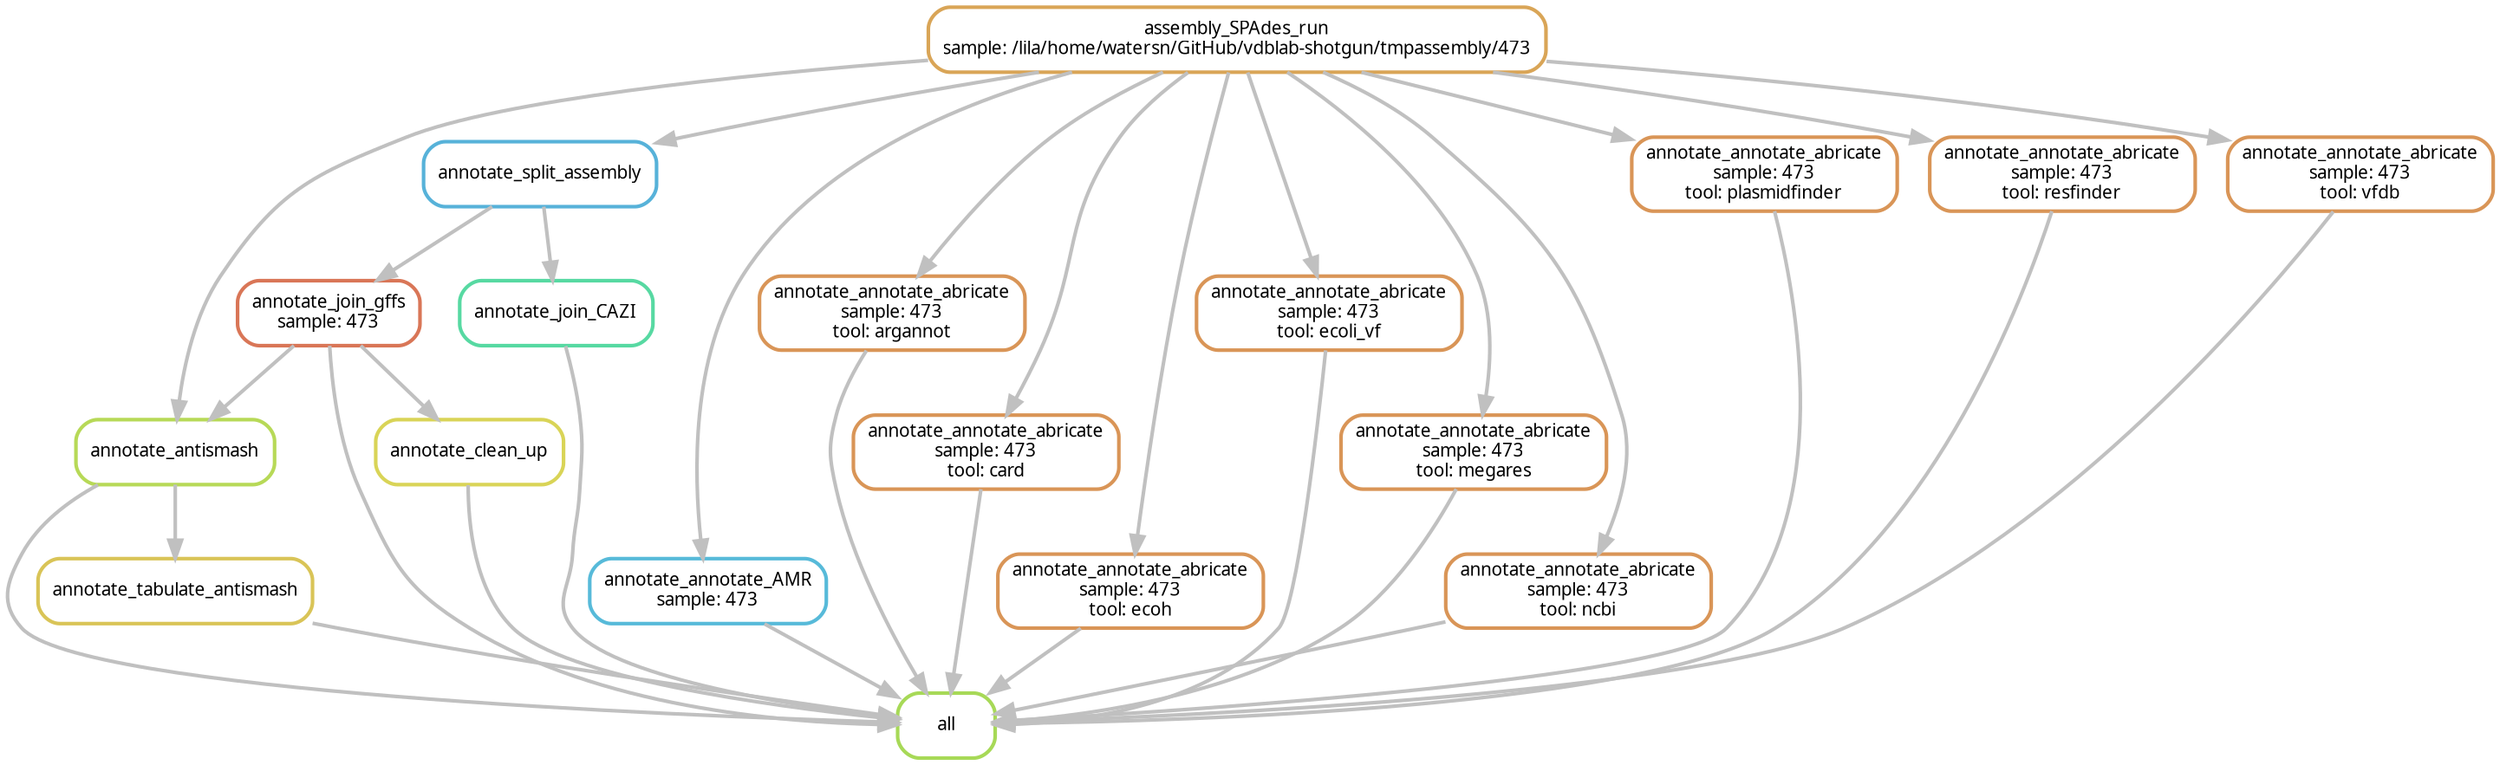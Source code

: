 digraph snakemake_dag {
    graph[bgcolor=white, margin=0];
    node[shape=box, style=rounded, fontname=sans,                 fontsize=10, penwidth=2];
    edge[penwidth=2, color=grey];
	0[label = "all", color = "0.23 0.6 0.85", style="rounded"];
	1[label = "annotate_antismash", color = "0.21 0.6 0.85", style="rounded"];
	2[label = "assembly_SPAdes_run\nsample: /lila/home/watersn/GitHub/vdblab-shotgun/tmpassembly/473", color = "0.10 0.6 0.85", style="rounded"];
	3[label = "annotate_split_assembly", color = "0.55 0.6 0.85", style="rounded"];
	4[label = "annotate_tabulate_antismash", color = "0.14 0.6 0.85", style="rounded"];
	5[label = "annotate_annotate_AMR\nsample: 473", color = "0.54 0.6 0.85", style="rounded"];
	6[label = "annotate_annotate_abricate\nsample: 473\ntool: argannot", color = "0.08 0.6 0.85", style="rounded"];
	7[label = "annotate_annotate_abricate\nsample: 473\ntool: card", color = "0.08 0.6 0.85", style="rounded"];
	8[label = "annotate_annotate_abricate\nsample: 473\ntool: ecoh", color = "0.08 0.6 0.85", style="rounded"];
	9[label = "annotate_annotate_abricate\nsample: 473\ntool: ecoli_vf", color = "0.08 0.6 0.85", style="rounded"];
	10[label = "annotate_annotate_abricate\nsample: 473\ntool: megares", color = "0.08 0.6 0.85", style="rounded"];
	11[label = "annotate_annotate_abricate\nsample: 473\ntool: ncbi", color = "0.08 0.6 0.85", style="rounded"];
	12[label = "annotate_annotate_abricate\nsample: 473\ntool: plasmidfinder", color = "0.08 0.6 0.85", style="rounded"];
	13[label = "annotate_annotate_abricate\nsample: 473\ntool: resfinder", color = "0.08 0.6 0.85", style="rounded"];
	14[label = "annotate_annotate_abricate\nsample: 473\ntool: vfdb", color = "0.08 0.6 0.85", style="rounded"];
	15[label = "annotate_clean_up", color = "0.16 0.6 0.85", style="rounded"];
	16[label = "annotate_join_gffs\nsample: 473", color = "0.04 0.6 0.85", style="rounded"];
	17[label = "annotate_join_CAZI", color = "0.43 0.6 0.85", style="rounded"];
	1 -> 0
	4 -> 0
	5 -> 0
	6 -> 0
	7 -> 0
	8 -> 0
	9 -> 0
	10 -> 0
	11 -> 0
	12 -> 0
	13 -> 0
	14 -> 0
	15 -> 0
	16 -> 0
	17 -> 0
	2 -> 1
	16 -> 1
	2 -> 3
	1 -> 4
	2 -> 5
	2 -> 6
	2 -> 7
	2 -> 8
	2 -> 9
	2 -> 10
	2 -> 11
	2 -> 12
	2 -> 13
	2 -> 14
	16 -> 15
	3 -> 16
	3 -> 17
}            
